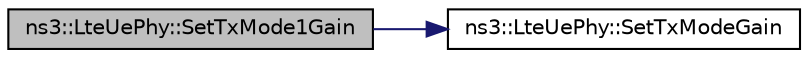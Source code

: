 digraph "ns3::LteUePhy::SetTxMode1Gain"
{
 // LATEX_PDF_SIZE
  edge [fontname="Helvetica",fontsize="10",labelfontname="Helvetica",labelfontsize="10"];
  node [fontname="Helvetica",fontsize="10",shape=record];
  rankdir="LR";
  Node1 [label="ns3::LteUePhy::SetTxMode1Gain",height=0.2,width=0.4,color="black", fillcolor="grey75", style="filled", fontcolor="black",tooltip="Set transmit mode 1 gain function."];
  Node1 -> Node2 [color="midnightblue",fontsize="10",style="solid",fontname="Helvetica"];
  Node2 [label="ns3::LteUePhy::SetTxModeGain",height=0.2,width=0.4,color="black", fillcolor="white", style="filled",URL="$classns3_1_1_lte_ue_phy.html#afedd45e85f16ae96c5cf9b3d63571663",tooltip="Set transmit mode gain function."];
}
